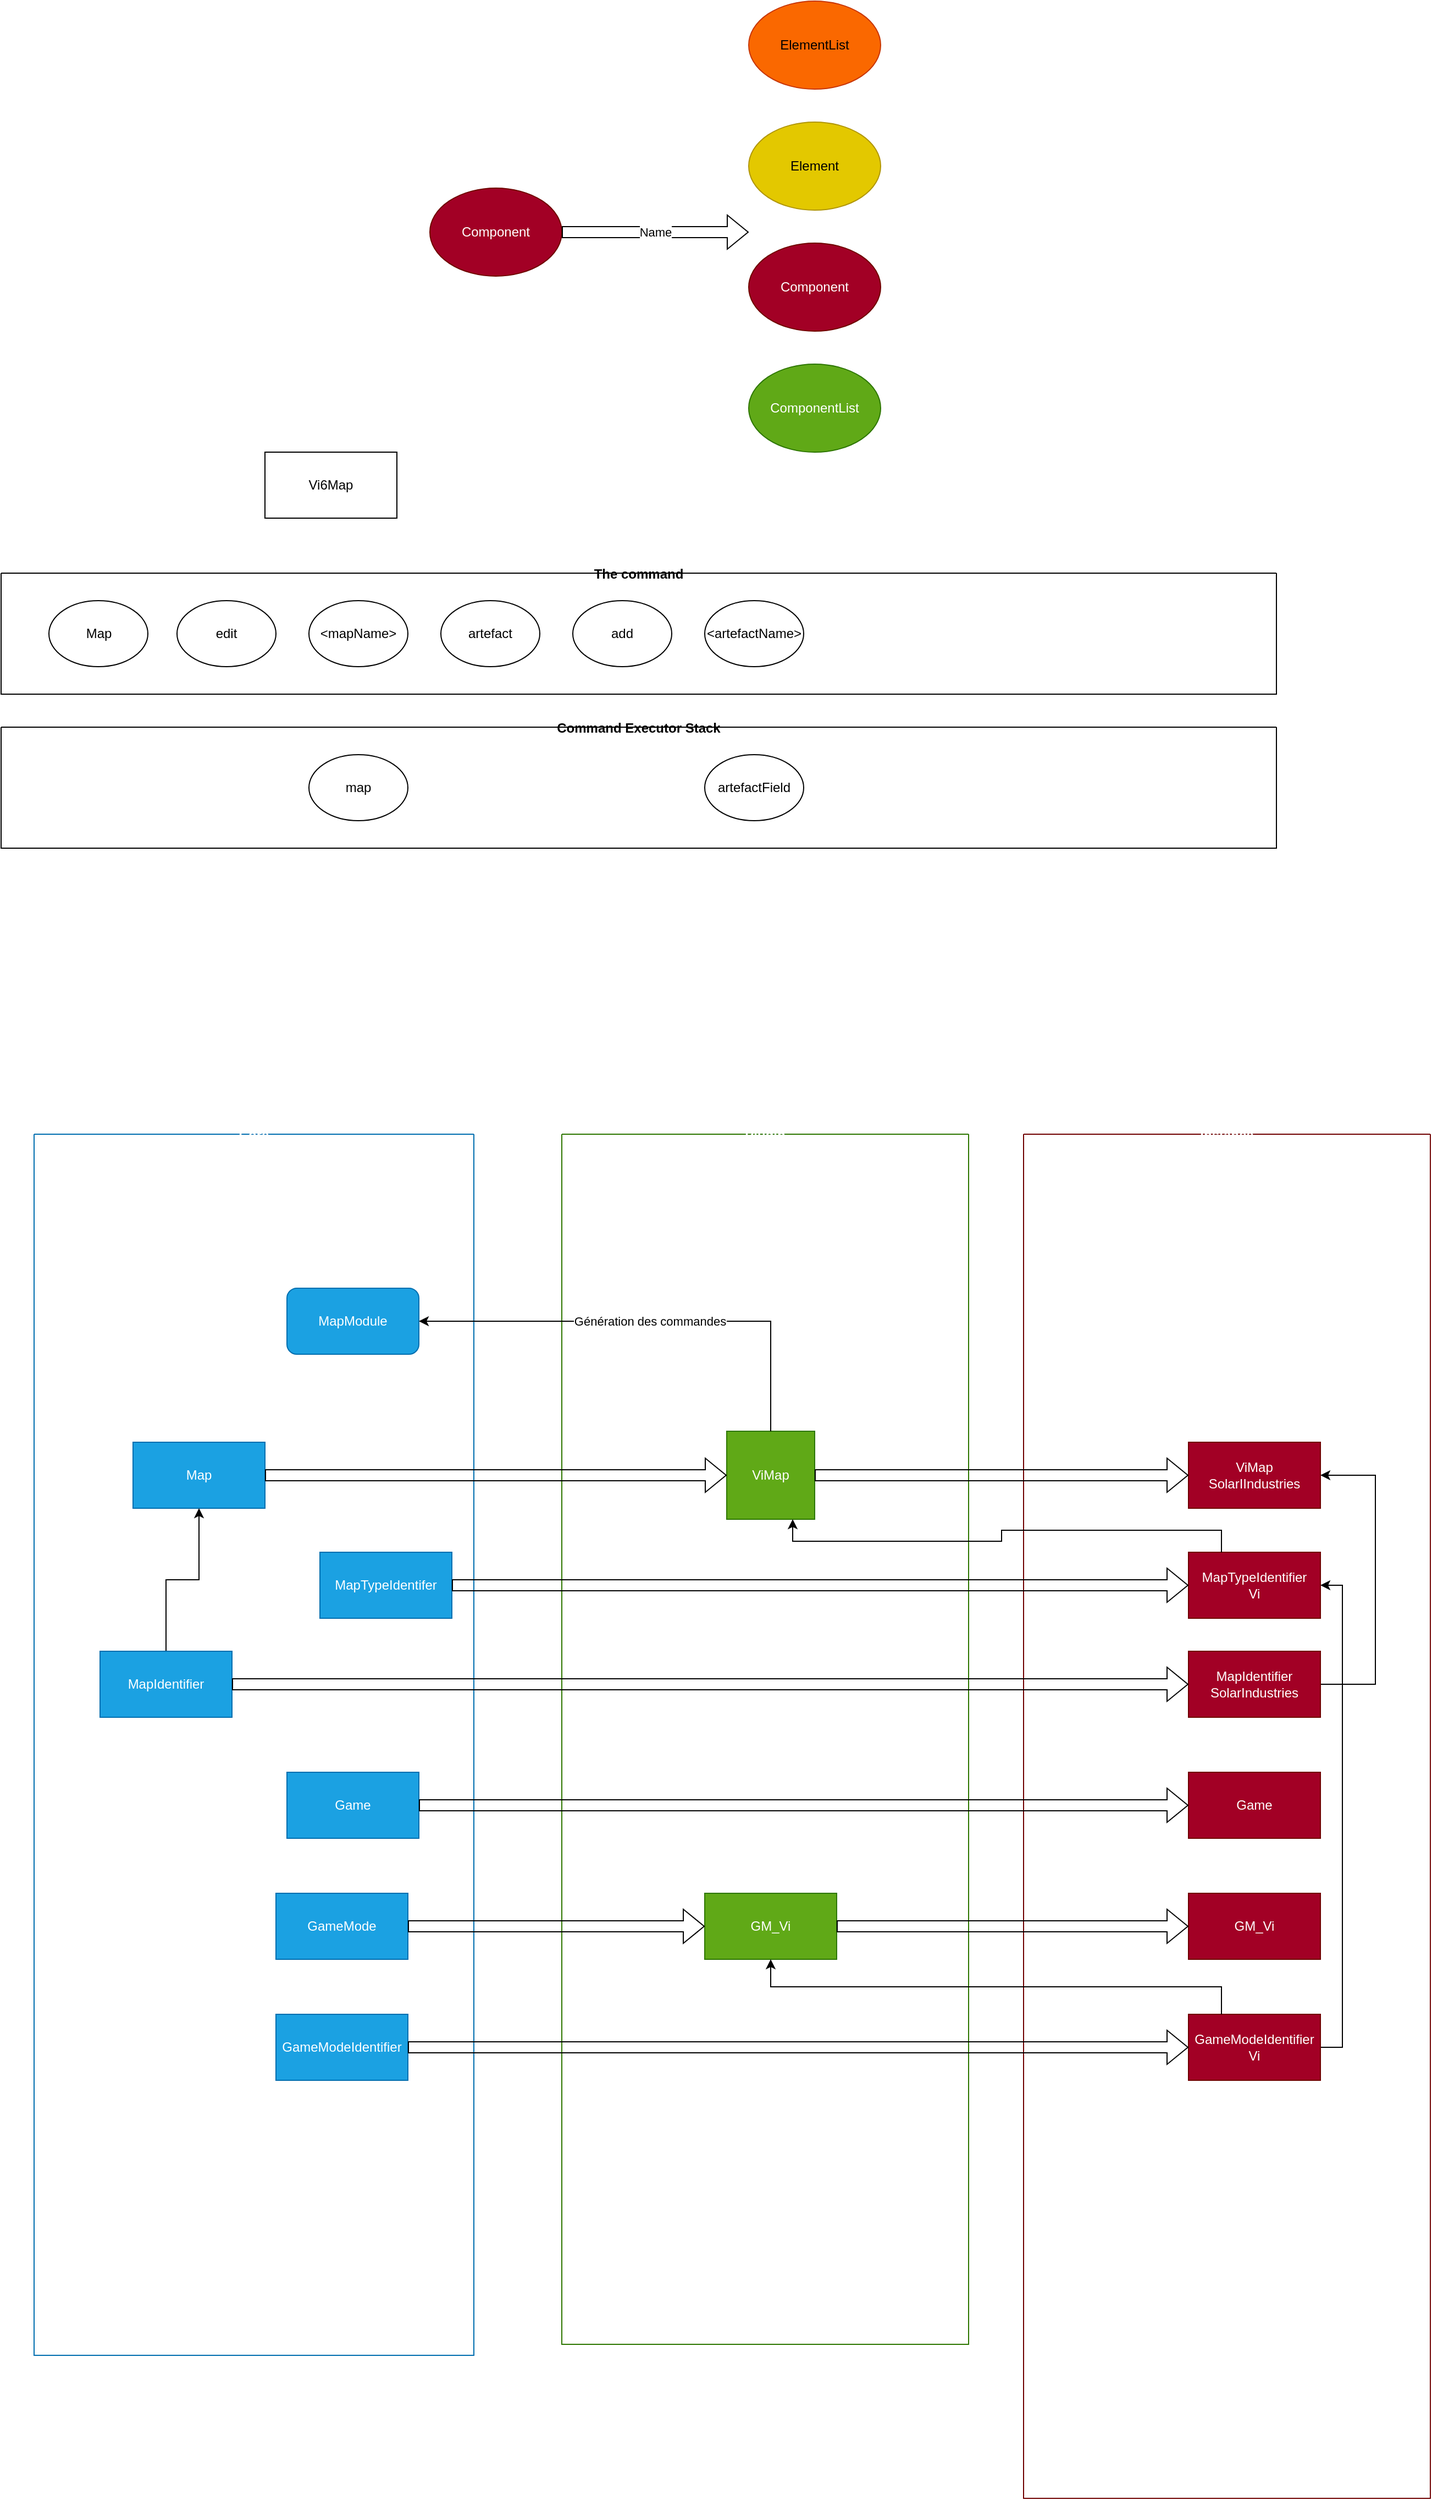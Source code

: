 <mxfile version="20.3.0" type="device"><diagram id="4RPPUywXdQFMg7E_Y8F0" name="Page-1"><mxGraphModel dx="1422" dy="2034" grid="1" gridSize="10" guides="1" tooltips="1" connect="1" arrows="1" fold="1" page="1" pageScale="1" pageWidth="827" pageHeight="1169" math="0" shadow="0"><root><mxCell id="0"/><mxCell id="1" parent="0"/><mxCell id="gO9-34brQ2QucycG9Y7u-1" value="Core" style="swimlane;startSize=0;fillColor=#1ba1e2;fontColor=#ffffff;strokeColor=#006EAF;" parent="1" vertex="1"><mxGeometry x="310" y="20" width="400" height="1110" as="geometry"/></mxCell><mxCell id="gO9-34brQ2QucycG9Y7u-4" value="Map" style="rounded=0;whiteSpace=wrap;html=1;fillColor=#1ba1e2;fontColor=#ffffff;strokeColor=#006EAF;" parent="gO9-34brQ2QucycG9Y7u-1" vertex="1"><mxGeometry x="90" y="280" width="120" height="60" as="geometry"/></mxCell><mxCell id="gO9-34brQ2QucycG9Y7u-22" style="edgeStyle=orthogonalEdgeStyle;rounded=0;orthogonalLoop=1;jettySize=auto;html=1;exitX=0.5;exitY=0;exitDx=0;exitDy=0;entryX=0.5;entryY=1;entryDx=0;entryDy=0;" parent="gO9-34brQ2QucycG9Y7u-1" source="gO9-34brQ2QucycG9Y7u-11" target="gO9-34brQ2QucycG9Y7u-4" edge="1"><mxGeometry relative="1" as="geometry"/></mxCell><mxCell id="gO9-34brQ2QucycG9Y7u-11" value="MapIdentifier" style="rounded=0;whiteSpace=wrap;html=1;fillColor=#1ba1e2;fontColor=#ffffff;strokeColor=#006EAF;" parent="gO9-34brQ2QucycG9Y7u-1" vertex="1"><mxGeometry x="60" y="470" width="120" height="60" as="geometry"/></mxCell><mxCell id="gO9-34brQ2QucycG9Y7u-14" value="MapModule" style="rounded=1;whiteSpace=wrap;html=1;fillColor=#1ba1e2;fontColor=#ffffff;strokeColor=#006EAF;" parent="gO9-34brQ2QucycG9Y7u-1" vertex="1"><mxGeometry x="230" y="140" width="120" height="60" as="geometry"/></mxCell><mxCell id="gO9-34brQ2QucycG9Y7u-16" value="Game" style="rounded=0;whiteSpace=wrap;html=1;fillColor=#1ba1e2;fontColor=#ffffff;strokeColor=#006EAF;" parent="gO9-34brQ2QucycG9Y7u-1" vertex="1"><mxGeometry x="230" y="580" width="120" height="60" as="geometry"/></mxCell><mxCell id="gO9-34brQ2QucycG9Y7u-18" value="MapTypeIdentifer" style="rounded=0;whiteSpace=wrap;html=1;fillColor=#1ba1e2;fontColor=#ffffff;strokeColor=#006EAF;" parent="gO9-34brQ2QucycG9Y7u-1" vertex="1"><mxGeometry x="260" y="380" width="120" height="60" as="geometry"/></mxCell><mxCell id="gO9-34brQ2QucycG9Y7u-23" value="GameMode" style="rounded=0;whiteSpace=wrap;html=1;fillColor=#1ba1e2;fontColor=#ffffff;strokeColor=#006EAF;" parent="gO9-34brQ2QucycG9Y7u-1" vertex="1"><mxGeometry x="220" y="690" width="120" height="60" as="geometry"/></mxCell><mxCell id="gO9-34brQ2QucycG9Y7u-24" value="GameModeIdentifier" style="rounded=0;whiteSpace=wrap;html=1;fillColor=#1ba1e2;fontColor=#ffffff;strokeColor=#006EAF;" parent="gO9-34brQ2QucycG9Y7u-1" vertex="1"><mxGeometry x="220" y="800" width="120" height="60" as="geometry"/></mxCell><mxCell id="gO9-34brQ2QucycG9Y7u-2" value="Plugin" style="swimlane;startSize=0;fillColor=#60a917;fontColor=#ffffff;strokeColor=#2D7600;" parent="1" vertex="1"><mxGeometry x="790" y="20" width="370" height="1100" as="geometry"/></mxCell><mxCell id="gO9-34brQ2QucycG9Y7u-5" value="ViMap" style="whiteSpace=wrap;html=1;aspect=fixed;fillColor=#60a917;fontColor=#ffffff;strokeColor=#2D7600;" parent="gO9-34brQ2QucycG9Y7u-2" vertex="1"><mxGeometry x="150" y="270" width="80" height="80" as="geometry"/></mxCell><mxCell id="gO9-34brQ2QucycG9Y7u-25" value="GM_Vi" style="rounded=0;whiteSpace=wrap;html=1;fillColor=#60a917;fontColor=#ffffff;strokeColor=#2D7600;" parent="gO9-34brQ2QucycG9Y7u-2" vertex="1"><mxGeometry x="130" y="690" width="120" height="60" as="geometry"/></mxCell><mxCell id="gO9-34brQ2QucycG9Y7u-3" value="Instance" style="swimlane;startSize=0;fillColor=#a20025;fontColor=#ffffff;strokeColor=#6F0000;glass=0;swimlaneFillColor=none;fillStyle=auto;" parent="1" vertex="1"><mxGeometry x="1210" y="20" width="370" height="1240" as="geometry"/></mxCell><mxCell id="gO9-34brQ2QucycG9Y7u-7" value="ViMap&lt;br&gt;SolarIIndustries" style="rounded=0;whiteSpace=wrap;html=1;fillColor=#a20025;fontColor=#ffffff;strokeColor=#6F0000;" parent="gO9-34brQ2QucycG9Y7u-3" vertex="1"><mxGeometry x="150" y="280" width="120" height="60" as="geometry"/></mxCell><mxCell id="HLgoKZrFgB9aTg_Zu4U3-1" style="edgeStyle=orthogonalEdgeStyle;rounded=0;orthogonalLoop=1;jettySize=auto;html=1;exitX=1;exitY=0.5;exitDx=0;exitDy=0;entryX=1;entryY=0.5;entryDx=0;entryDy=0;" edge="1" parent="gO9-34brQ2QucycG9Y7u-3" source="gO9-34brQ2QucycG9Y7u-10" target="gO9-34brQ2QucycG9Y7u-7"><mxGeometry relative="1" as="geometry"><Array as="points"><mxPoint x="320" y="500"/><mxPoint x="320" y="310"/></Array></mxGeometry></mxCell><mxCell id="gO9-34brQ2QucycG9Y7u-10" value="MapIdentifier&lt;br&gt;SolarIndustries" style="rounded=0;whiteSpace=wrap;html=1;fillColor=#a20025;fontColor=#ffffff;strokeColor=#6F0000;" parent="gO9-34brQ2QucycG9Y7u-3" vertex="1"><mxGeometry x="150" y="470" width="120" height="60" as="geometry"/></mxCell><mxCell id="gO9-34brQ2QucycG9Y7u-17" value="Game" style="rounded=0;whiteSpace=wrap;html=1;fillColor=#a20025;fontColor=#ffffff;strokeColor=#6F0000;" parent="gO9-34brQ2QucycG9Y7u-3" vertex="1"><mxGeometry x="150" y="580" width="120" height="60" as="geometry"/></mxCell><mxCell id="gO9-34brQ2QucycG9Y7u-19" value="MapTypeIdentifier&lt;br&gt;Vi" style="rounded=0;whiteSpace=wrap;html=1;fillColor=#a20025;fontColor=#ffffff;strokeColor=#6F0000;" parent="gO9-34brQ2QucycG9Y7u-3" vertex="1"><mxGeometry x="150" y="380" width="120" height="60" as="geometry"/></mxCell><mxCell id="gO9-34brQ2QucycG9Y7u-27" value="GM_Vi" style="rounded=0;whiteSpace=wrap;html=1;fillColor=#a20025;fontColor=#ffffff;strokeColor=#6F0000;" parent="gO9-34brQ2QucycG9Y7u-3" vertex="1"><mxGeometry x="150" y="690" width="120" height="60" as="geometry"/></mxCell><mxCell id="gO9-34brQ2QucycG9Y7u-35" style="edgeStyle=orthogonalEdgeStyle;rounded=0;orthogonalLoop=1;jettySize=auto;html=1;exitX=1;exitY=0.5;exitDx=0;exitDy=0;entryX=1;entryY=0.5;entryDx=0;entryDy=0;" parent="gO9-34brQ2QucycG9Y7u-3" source="gO9-34brQ2QucycG9Y7u-33" target="gO9-34brQ2QucycG9Y7u-19" edge="1"><mxGeometry relative="1" as="geometry"/></mxCell><mxCell id="gO9-34brQ2QucycG9Y7u-33" value="GameModeIdentifier&lt;br&gt;Vi" style="rounded=0;whiteSpace=wrap;html=1;fillColor=#a20025;fontColor=#ffffff;strokeColor=#6F0000;" parent="gO9-34brQ2QucycG9Y7u-3" vertex="1"><mxGeometry x="150" y="800" width="120" height="60" as="geometry"/></mxCell><mxCell id="gO9-34brQ2QucycG9Y7u-6" value="" style="shape=flexArrow;endArrow=classic;html=1;rounded=0;exitX=1;exitY=0.5;exitDx=0;exitDy=0;entryX=0;entryY=0.5;entryDx=0;entryDy=0;" parent="1" source="gO9-34brQ2QucycG9Y7u-4" target="gO9-34brQ2QucycG9Y7u-5" edge="1"><mxGeometry width="50" height="50" relative="1" as="geometry"><mxPoint x="970" y="400" as="sourcePoint"/><mxPoint x="1020" y="350" as="targetPoint"/></mxGeometry></mxCell><mxCell id="gO9-34brQ2QucycG9Y7u-9" value="" style="shape=flexArrow;endArrow=classic;html=1;rounded=0;exitX=1;exitY=0.5;exitDx=0;exitDy=0;entryX=0;entryY=0.5;entryDx=0;entryDy=0;" parent="1" source="gO9-34brQ2QucycG9Y7u-5" target="gO9-34brQ2QucycG9Y7u-7" edge="1"><mxGeometry width="50" height="50" relative="1" as="geometry"><mxPoint x="910" y="430" as="sourcePoint"/><mxPoint x="960" y="380" as="targetPoint"/></mxGeometry></mxCell><mxCell id="gO9-34brQ2QucycG9Y7u-12" value="" style="shape=flexArrow;endArrow=classic;html=1;rounded=0;exitX=1;exitY=0.5;exitDx=0;exitDy=0;entryX=0;entryY=0.5;entryDx=0;entryDy=0;" parent="1" source="gO9-34brQ2QucycG9Y7u-11" target="gO9-34brQ2QucycG9Y7u-10" edge="1"><mxGeometry width="50" height="50" relative="1" as="geometry"><mxPoint x="680" y="340" as="sourcePoint"/><mxPoint x="950" y="340" as="targetPoint"/></mxGeometry></mxCell><mxCell id="gO9-34brQ2QucycG9Y7u-15" value="Génération des commandes" style="edgeStyle=orthogonalEdgeStyle;rounded=0;orthogonalLoop=1;jettySize=auto;html=1;exitX=0.5;exitY=0;exitDx=0;exitDy=0;entryX=1;entryY=0.5;entryDx=0;entryDy=0;" parent="1" source="gO9-34brQ2QucycG9Y7u-5" target="gO9-34brQ2QucycG9Y7u-14" edge="1"><mxGeometry relative="1" as="geometry"/></mxCell><mxCell id="gO9-34brQ2QucycG9Y7u-20" value="" style="shape=flexArrow;endArrow=classic;html=1;rounded=0;exitX=1;exitY=0.5;exitDx=0;exitDy=0;entryX=0;entryY=0.5;entryDx=0;entryDy=0;" parent="1" source="gO9-34brQ2QucycG9Y7u-18" target="gO9-34brQ2QucycG9Y7u-19" edge="1"><mxGeometry width="50" height="50" relative="1" as="geometry"><mxPoint x="910" y="520" as="sourcePoint"/><mxPoint x="960" y="470" as="targetPoint"/></mxGeometry></mxCell><mxCell id="gO9-34brQ2QucycG9Y7u-21" style="edgeStyle=orthogonalEdgeStyle;rounded=0;orthogonalLoop=1;jettySize=auto;html=1;exitX=0.25;exitY=0;exitDx=0;exitDy=0;entryX=0.75;entryY=1;entryDx=0;entryDy=0;" parent="1" source="gO9-34brQ2QucycG9Y7u-19" target="gO9-34brQ2QucycG9Y7u-5" edge="1"><mxGeometry relative="1" as="geometry"/></mxCell><mxCell id="gO9-34brQ2QucycG9Y7u-26" value="" style="shape=flexArrow;endArrow=classic;html=1;rounded=0;exitX=1;exitY=0.5;exitDx=0;exitDy=0;entryX=0;entryY=0.5;entryDx=0;entryDy=0;" parent="1" source="gO9-34brQ2QucycG9Y7u-16" target="gO9-34brQ2QucycG9Y7u-17" edge="1"><mxGeometry width="50" height="50" relative="1" as="geometry"><mxPoint x="500" y="530" as="sourcePoint"/><mxPoint x="1370" y="530" as="targetPoint"/></mxGeometry></mxCell><mxCell id="gO9-34brQ2QucycG9Y7u-30" value="" style="shape=flexArrow;endArrow=classic;html=1;rounded=0;exitX=1;exitY=0.5;exitDx=0;exitDy=0;entryX=0;entryY=0.5;entryDx=0;entryDy=0;" parent="1" source="gO9-34brQ2QucycG9Y7u-23" target="gO9-34brQ2QucycG9Y7u-25" edge="1"><mxGeometry width="50" height="50" relative="1" as="geometry"><mxPoint x="670" y="640" as="sourcePoint"/><mxPoint x="1370" y="640" as="targetPoint"/></mxGeometry></mxCell><mxCell id="gO9-34brQ2QucycG9Y7u-31" value="" style="shape=flexArrow;endArrow=classic;html=1;rounded=0;exitX=1;exitY=0.5;exitDx=0;exitDy=0;entryX=0;entryY=0.5;entryDx=0;entryDy=0;" parent="1" source="gO9-34brQ2QucycG9Y7u-25" target="gO9-34brQ2QucycG9Y7u-27" edge="1"><mxGeometry width="50" height="50" relative="1" as="geometry"><mxPoint x="680" y="650" as="sourcePoint"/><mxPoint x="1380" y="650" as="targetPoint"/></mxGeometry></mxCell><mxCell id="gO9-34brQ2QucycG9Y7u-32" value="" style="shape=flexArrow;endArrow=classic;html=1;rounded=0;exitX=1;exitY=0.5;exitDx=0;exitDy=0;entryX=0;entryY=0.5;entryDx=0;entryDy=0;" parent="1" source="gO9-34brQ2QucycG9Y7u-24" target="gO9-34brQ2QucycG9Y7u-33" edge="1"><mxGeometry width="50" height="50" relative="1" as="geometry"><mxPoint x="690" y="660" as="sourcePoint"/><mxPoint x="1390" y="660" as="targetPoint"/></mxGeometry></mxCell><mxCell id="gO9-34brQ2QucycG9Y7u-34" style="edgeStyle=orthogonalEdgeStyle;rounded=0;orthogonalLoop=1;jettySize=auto;html=1;exitX=0.25;exitY=0;exitDx=0;exitDy=0;entryX=0.5;entryY=1;entryDx=0;entryDy=0;" parent="1" source="gO9-34brQ2QucycG9Y7u-33" target="gO9-34brQ2QucycG9Y7u-25" edge="1"><mxGeometry relative="1" as="geometry"/></mxCell><mxCell id="HLgoKZrFgB9aTg_Zu4U3-2" value="Vi6Map" style="rounded=0;whiteSpace=wrap;html=1;" vertex="1" parent="1"><mxGeometry x="520" y="-600" width="120" height="60" as="geometry"/></mxCell><mxCell id="HLgoKZrFgB9aTg_Zu4U3-4" value="The command" style="swimlane;startSize=0;" vertex="1" parent="1"><mxGeometry x="280" y="-490" width="1160" height="110" as="geometry"/></mxCell><mxCell id="HLgoKZrFgB9aTg_Zu4U3-3" value="Map" style="ellipse;whiteSpace=wrap;html=1;" vertex="1" parent="HLgoKZrFgB9aTg_Zu4U3-4"><mxGeometry x="43.5" y="25" width="90" height="60" as="geometry"/></mxCell><mxCell id="HLgoKZrFgB9aTg_Zu4U3-5" value="edit" style="ellipse;whiteSpace=wrap;html=1;" vertex="1" parent="HLgoKZrFgB9aTg_Zu4U3-4"><mxGeometry x="160" y="25" width="90" height="60" as="geometry"/></mxCell><mxCell id="HLgoKZrFgB9aTg_Zu4U3-6" value="&amp;lt;mapName&amp;gt;" style="ellipse;whiteSpace=wrap;html=1;" vertex="1" parent="HLgoKZrFgB9aTg_Zu4U3-4"><mxGeometry x="280" y="25" width="90" height="60" as="geometry"/></mxCell><mxCell id="HLgoKZrFgB9aTg_Zu4U3-7" value="artefact" style="ellipse;whiteSpace=wrap;html=1;" vertex="1" parent="HLgoKZrFgB9aTg_Zu4U3-4"><mxGeometry x="400" y="25" width="90" height="60" as="geometry"/></mxCell><mxCell id="HLgoKZrFgB9aTg_Zu4U3-8" value="add" style="ellipse;whiteSpace=wrap;html=1;" vertex="1" parent="HLgoKZrFgB9aTg_Zu4U3-4"><mxGeometry x="520" y="25" width="90" height="60" as="geometry"/></mxCell><mxCell id="HLgoKZrFgB9aTg_Zu4U3-9" value="&amp;lt;artefactName&amp;gt;" style="ellipse;whiteSpace=wrap;html=1;" vertex="1" parent="HLgoKZrFgB9aTg_Zu4U3-4"><mxGeometry x="640" y="25" width="90" height="60" as="geometry"/></mxCell><mxCell id="HLgoKZrFgB9aTg_Zu4U3-10" value="Command Executor Stack" style="swimlane;startSize=0;" vertex="1" parent="1"><mxGeometry x="280" y="-350" width="1160" height="110" as="geometry"/></mxCell><mxCell id="HLgoKZrFgB9aTg_Zu4U3-13" value="map" style="ellipse;whiteSpace=wrap;html=1;" vertex="1" parent="HLgoKZrFgB9aTg_Zu4U3-10"><mxGeometry x="280" y="25" width="90" height="60" as="geometry"/></mxCell><mxCell id="HLgoKZrFgB9aTg_Zu4U3-16" value="artefactField" style="ellipse;whiteSpace=wrap;html=1;" vertex="1" parent="HLgoKZrFgB9aTg_Zu4U3-10"><mxGeometry x="640" y="25" width="90" height="60" as="geometry"/></mxCell><mxCell id="HLgoKZrFgB9aTg_Zu4U3-17" value="Component" style="ellipse;whiteSpace=wrap;html=1;fillColor=#a20025;fontColor=#ffffff;strokeColor=#6F0000;" vertex="1" parent="1"><mxGeometry x="670" y="-840" width="120" height="80" as="geometry"/></mxCell><mxCell id="HLgoKZrFgB9aTg_Zu4U3-18" value="Component" style="ellipse;whiteSpace=wrap;html=1;fillColor=#a20025;fontColor=#ffffff;strokeColor=#6F0000;" vertex="1" parent="1"><mxGeometry x="960" y="-790" width="120" height="80" as="geometry"/></mxCell><mxCell id="HLgoKZrFgB9aTg_Zu4U3-19" value="Element" style="ellipse;whiteSpace=wrap;html=1;fillColor=#e3c800;fontColor=#000000;strokeColor=#B09500;" vertex="1" parent="1"><mxGeometry x="960" y="-900" width="120" height="80" as="geometry"/></mxCell><mxCell id="HLgoKZrFgB9aTg_Zu4U3-20" value="ComponentList" style="ellipse;whiteSpace=wrap;html=1;fillColor=#60a917;fontColor=#ffffff;strokeColor=#2D7600;" vertex="1" parent="1"><mxGeometry x="960" y="-680" width="120" height="80" as="geometry"/></mxCell><mxCell id="HLgoKZrFgB9aTg_Zu4U3-21" value="ElementList" style="ellipse;whiteSpace=wrap;html=1;fillColor=#fa6800;fontColor=#000000;strokeColor=#C73500;" vertex="1" parent="1"><mxGeometry x="960" y="-1010" width="120" height="80" as="geometry"/></mxCell><mxCell id="HLgoKZrFgB9aTg_Zu4U3-22" value="Name" style="shape=flexArrow;endArrow=classic;html=1;rounded=0;exitX=1;exitY=0.5;exitDx=0;exitDy=0;" edge="1" parent="1" source="HLgoKZrFgB9aTg_Zu4U3-17"><mxGeometry width="50" height="50" relative="1" as="geometry"><mxPoint x="850" y="-720" as="sourcePoint"/><mxPoint x="960" y="-800" as="targetPoint"/></mxGeometry></mxCell></root></mxGraphModel></diagram></mxfile>